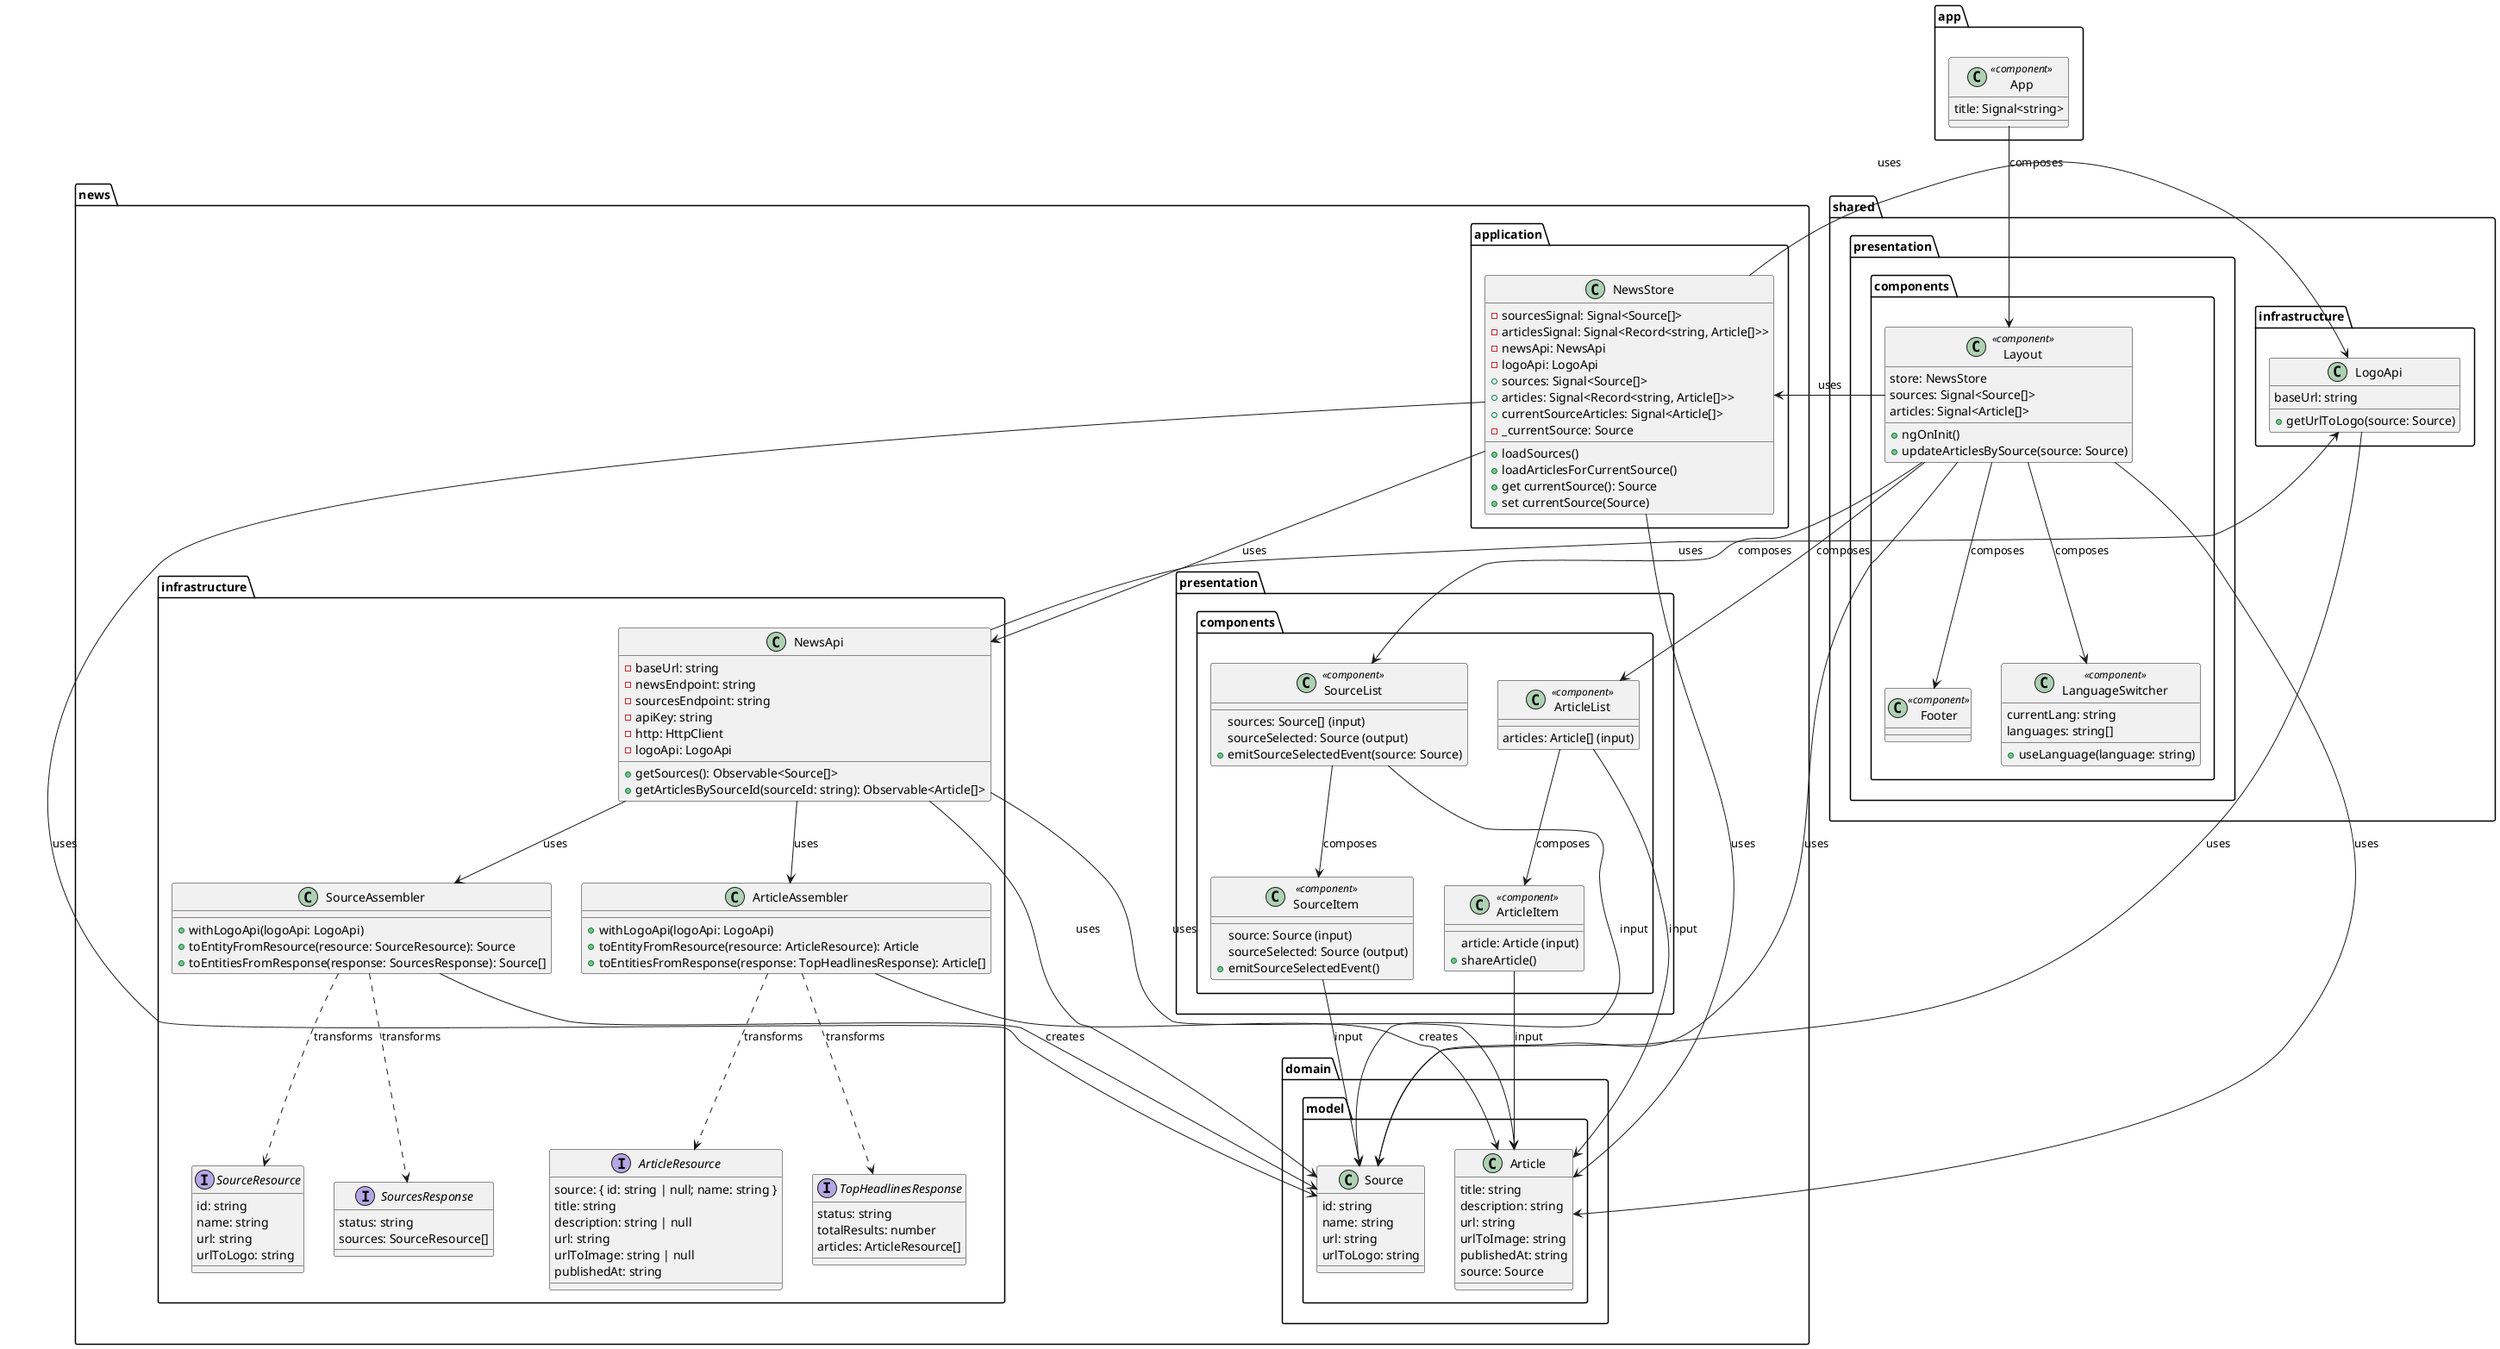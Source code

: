 @startuml

package "app" {
  class App <<component>> {
    title: Signal<string>
  }
}

package "news.application" {
  class NewsStore {
    - sourcesSignal: Signal<Source[]>
    - articlesSignal: Signal<Record<string, Article[]>>
    - newsApi: NewsApi
    - logoApi: LogoApi
    + sources: Signal<Source[]>
    + articles: Signal<Record<string, Article[]>>
    + currentSourceArticles: Signal<Article[]>
    - _currentSource: Source
    + loadSources()
    + loadArticlesForCurrentSource()
    + get currentSource(): Source
    + set currentSource(Source)
  }
}

package "news.domain.model" {
  class Article {
    title: string
    description: string
    url: string
    urlToImage: string
    publishedAt: string
    source: Source
  }
  class Source {
    id: string
    name: string
    url: string
    urlToLogo: string
  }
}

package "news.infrastructure" {
  class NewsApi {
    - baseUrl: string
    - newsEndpoint: string
    - sourcesEndpoint: string
    - apiKey: string
    - http: HttpClient
    - logoApi: LogoApi
    + getSources(): Observable<Source[]>
    + getArticlesBySourceId(sourceId: string): Observable<Article[]>
  }
  class ArticleAssembler {
    + withLogoApi(logoApi: LogoApi)
    + toEntityFromResource(resource: ArticleResource): Article
    + toEntitiesFromResponse(response: TopHeadlinesResponse): Article[]
  }
  class SourceAssembler {
    + withLogoApi(logoApi: LogoApi)
    + toEntityFromResource(resource: SourceResource): Source
    + toEntitiesFromResponse(response: SourcesResponse): Source[]
  }
  interface TopHeadlinesResponse {
    status: string
    totalResults: number
    articles: ArticleResource[]
  }
  interface ArticleResource {
    source: { id: string | null; name: string }
    title: string
    description: string | null
    url: string
    urlToImage: string | null
    publishedAt: string
  }
  interface SourcesResponse {
    status: string
    sources: SourceResource[]
  }
  interface SourceResource {
    id: string
    name: string
    url: string
    urlToLogo: string
  }
}

package "news.presentation.components" {
  class ArticleItem <<component>> {
    article: Article (input)
    + shareArticle()
  }
  class ArticleList <<component>> {
    articles: Article[] (input)
  }
  class SourceItem <<component>> {
    source: Source (input)
    sourceSelected: Source (output)
    + emitSourceSelectedEvent()
  }
  class SourceList <<component>> {
    sources: Source[] (input)
    sourceSelected: Source (output)
    + emitSourceSelectedEvent(source: Source)
  }
}

package "shared.infrastructure" {
  class LogoApi {
    baseUrl: string
    + getUrlToLogo(source: Source)
  }
}

package "shared.presentation.components" {
  class Layout <<component>> {
    store: NewsStore
    sources: Signal<Source[]>
    articles: Signal<Article[]>
    + ngOnInit()
    + updateArticlesBySource(source: Source)
  }
  class LanguageSwitcher <<component>> {
    currentLang: string
    languages: string[]
    + useLanguage(language: string)
  }
  class Footer <<component>> {
  }
}

' Relationships
App --> Layout : «composes»
Layout --> SourceList : «composes»
Layout --> ArticleList : «composes»
Layout --> LanguageSwitcher : «composes»
Layout --> Footer : «composes»
SourceList --> SourceItem : «composes»
ArticleList --> ArticleItem : «composes»
NewsStore --> NewsApi : «uses»
NewsStore --> LogoApi : «uses»
NewsStore --> Source : «uses»
NewsStore --> Article : «uses»
NewsApi --> SourceAssembler : «uses»
NewsApi --> ArticleAssembler : «uses»
NewsApi --> LogoApi : «uses»
NewsApi --> Source : «uses»
NewsApi --> Article : «uses»
ArticleAssembler --> Article : «creates»
ArticleAssembler ..> ArticleResource : «transforms»
ArticleAssembler ..> TopHeadlinesResponse : «transforms»
SourceAssembler --> Source : «creates»
SourceAssembler ..> SourceResource : «transforms»
SourceAssembler ..> SourcesResponse : «transforms»
ArticleItem --> Article : «input»
ArticleList --> Article : «input»
SourceItem --> Source : «input»
SourceList --> Source : «input»
Layout --> NewsStore : «uses»
Layout --> Source : «uses»
Layout --> Article : «uses»
LogoApi --> Source : «uses»

@enduml

